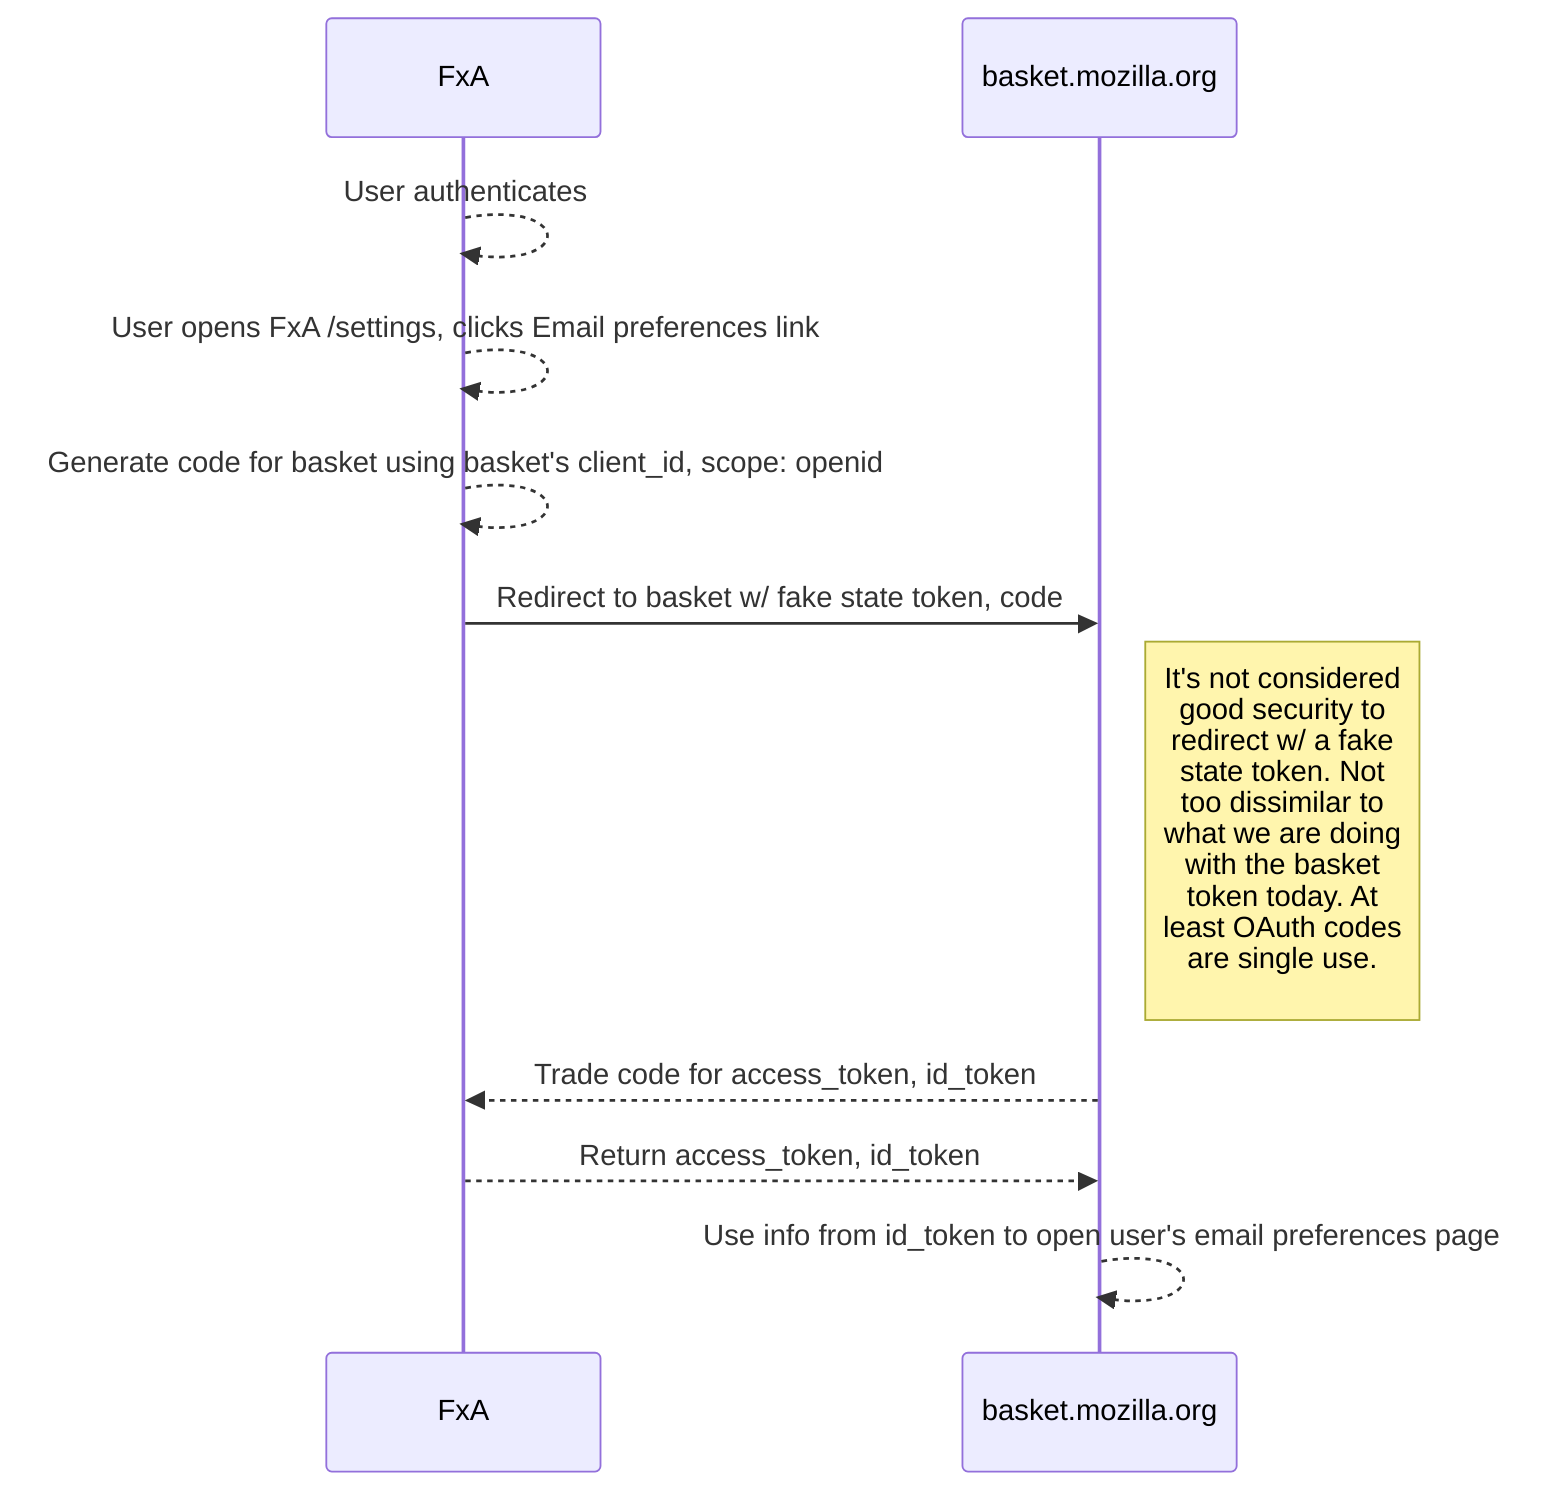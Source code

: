 sequenceDiagram
participant FxA as FxA
participant BA as basket.mozilla.org

FxA-->>FxA: User authenticates
FxA-->>FxA: User opens FxA /settings, clicks Email preferences link
FxA-->>FxA: Generate code for basket using basket's client_id, scope: openid
FxA->>BA: Redirect to basket w/ fake state token, code
Note right of BA: It's not considered <br/> good security to <br/> redirect w/ a fake <br/> state token. Not<br/> too dissimilar to <br/>what we are doing<br>with the basket<br>token today. At<br>least OAuth codes <br>are single use.<br>
BA-->>FxA: Trade code for access_token, id_token
FxA-->>BA: Return access_token, id_token
BA-->>BA: Use info from id_token to open user's email preferences page